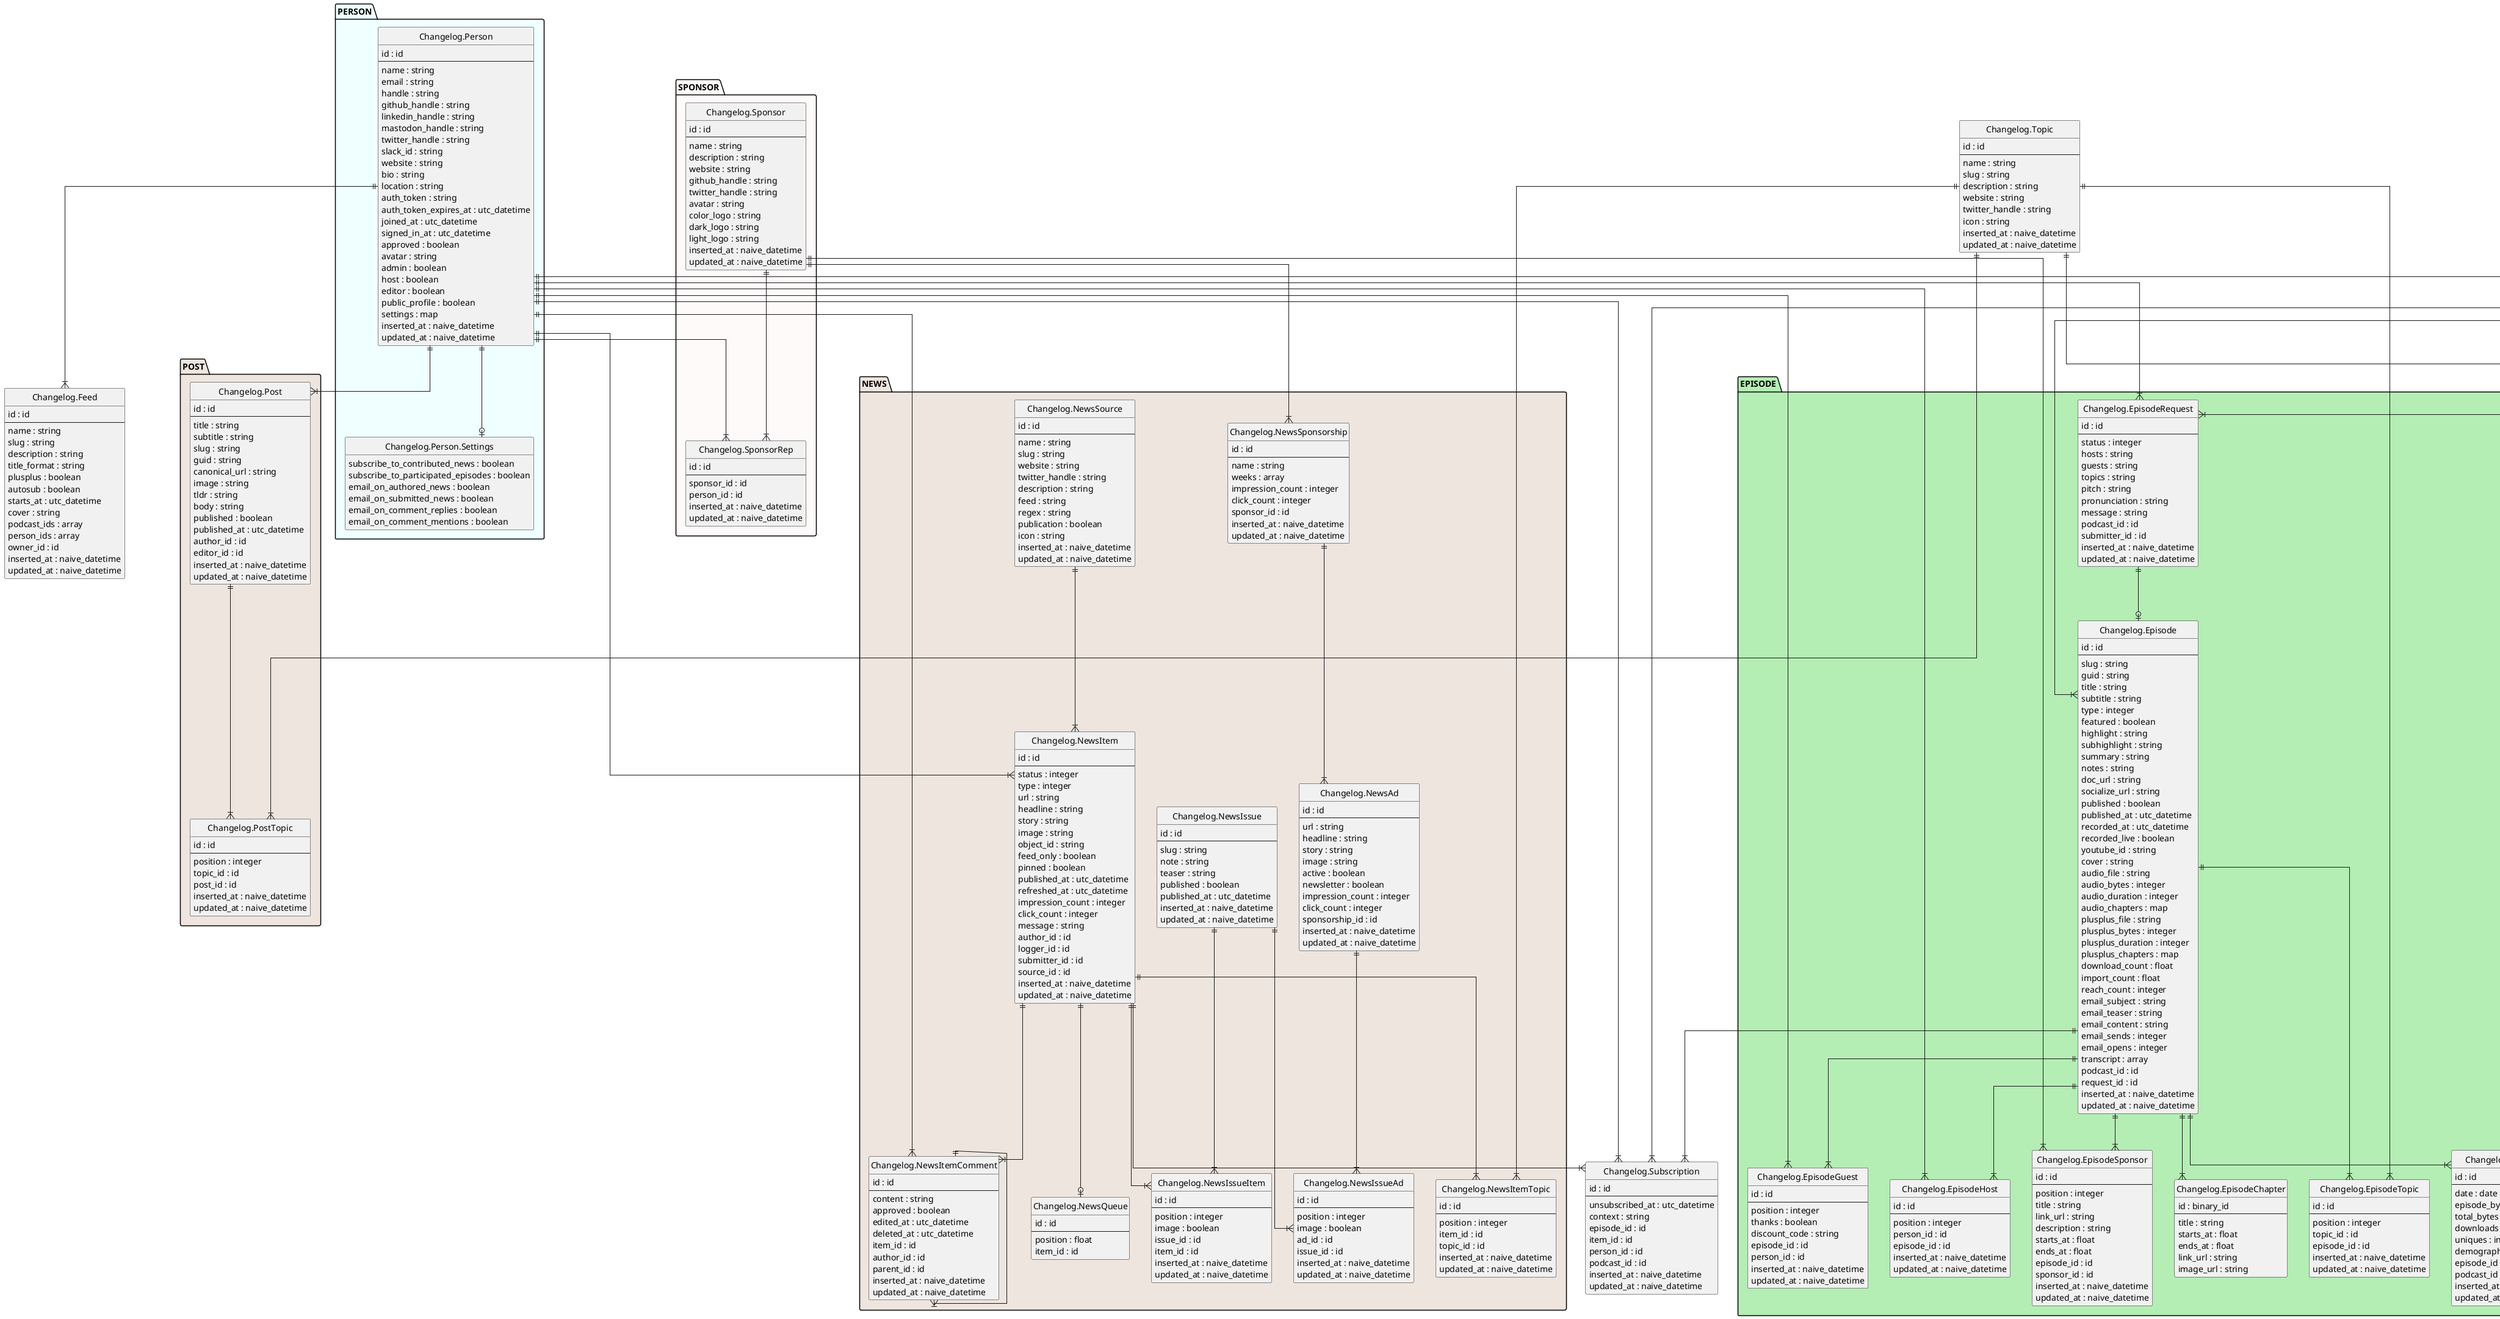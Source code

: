@startuml

set namespaceSeparator none
hide circle
hide methods

skinparam linetype ortho
skinparam defaultFontName Roboto Mono
skinparam shadowing false

namespace EPISODE #b4eeb4 {
  entity Changelog.Episode {
    id : id
    --
    slug : string
    guid : string
    title : string
    subtitle : string
    type : integer
    featured : boolean
    highlight : string
    subhighlight : string
    summary : string
    notes : string
    doc_url : string
    socialize_url : string
    published : boolean
    published_at : utc_datetime
    recorded_at : utc_datetime
    recorded_live : boolean
    youtube_id : string
    cover : string
    audio_file : string
    audio_bytes : integer
    audio_duration : integer
    audio_chapters : map
    plusplus_file : string
    plusplus_bytes : integer
    plusplus_duration : integer
    plusplus_chapters : map
    download_count : float
    import_count : float
    reach_count : integer
    email_subject : string
    email_teaser : string
    email_content : string
    email_sends : integer
    email_opens : integer
    transcript : array
    podcast_id : id
    request_id : id
    inserted_at : naive_datetime
    updated_at : naive_datetime
  }

  entity Changelog.EpisodeChapter {
    id : binary_id
    --
    title : string
    starts_at : float
    ends_at : float
    link_url : string
    image_url : string
  }

  entity Changelog.EpisodeGuest {
    id : id
    --
    position : integer
    thanks : boolean
    discount_code : string
    episode_id : id
    person_id : id
    inserted_at : naive_datetime
    updated_at : naive_datetime
  }

  entity Changelog.EpisodeHost {
    id : id
    --
    position : integer
    person_id : id
    episode_id : id
    inserted_at : naive_datetime
    updated_at : naive_datetime
  }

  entity Changelog.EpisodeRequest {
    id : id
    --
    status : integer
    hosts : string
    guests : string
    topics : string
    pitch : string
    pronunciation : string
    message : string
    podcast_id : id
    submitter_id : id
    inserted_at : naive_datetime
    updated_at : naive_datetime
  }

  entity Changelog.EpisodeSponsor {
    id : id
    --
    position : integer
    title : string
    link_url : string
    description : string
    starts_at : float
    ends_at : float
    episode_id : id
    sponsor_id : id
    inserted_at : naive_datetime
    updated_at : naive_datetime
  }

  entity Changelog.EpisodeStat {
    id : id
    --
    date : date
    episode_bytes : integer
    total_bytes : integer
    downloads : float
    uniques : integer
    demographics : map
    episode_id : id
    podcast_id : id
    inserted_at : naive_datetime
    updated_at : naive_datetime
  }

  entity Changelog.EpisodeTopic {
    id : id
    --
    position : integer
    topic_id : id
    episode_id : id
    inserted_at : naive_datetime
    updated_at : naive_datetime
  }

}
namespace NEWS #eee5de {
  entity Changelog.NewsAd {
    id : id
    --
    url : string
    headline : string
    story : string
    image : string
    active : boolean
    newsletter : boolean
    impression_count : integer
    click_count : integer
    sponsorship_id : id
    inserted_at : naive_datetime
    updated_at : naive_datetime
  }

  entity Changelog.NewsIssue {
    id : id
    --
    slug : string
    note : string
    teaser : string
    published : boolean
    published_at : utc_datetime
    inserted_at : naive_datetime
    updated_at : naive_datetime
  }

  entity Changelog.NewsIssueAd {
    id : id
    --
    position : integer
    image : boolean
    ad_id : id
    issue_id : id
    inserted_at : naive_datetime
    updated_at : naive_datetime
  }

  entity Changelog.NewsIssueItem {
    id : id
    --
    position : integer
    image : boolean
    issue_id : id
    item_id : id
    inserted_at : naive_datetime
    updated_at : naive_datetime
  }

  entity Changelog.NewsItem {
    id : id
    --
    status : integer
    type : integer
    url : string
    headline : string
    story : string
    image : string
    object_id : string
    feed_only : boolean
    pinned : boolean
    published_at : utc_datetime
    refreshed_at : utc_datetime
    impression_count : integer
    click_count : integer
    message : string
    author_id : id
    logger_id : id
    submitter_id : id
    source_id : id
    inserted_at : naive_datetime
    updated_at : naive_datetime
  }

  entity Changelog.NewsItemComment {
    id : id
    --
    content : string
    approved : boolean
    edited_at : utc_datetime
    deleted_at : utc_datetime
    item_id : id
    author_id : id
    parent_id : id
    inserted_at : naive_datetime
    updated_at : naive_datetime
  }

  entity Changelog.NewsItemTopic {
    id : id
    --
    position : integer
    item_id : id
    topic_id : id
    inserted_at : naive_datetime
    updated_at : naive_datetime
  }

  entity Changelog.NewsQueue {
    id : id
    --
    position : float
    item_id : id
  }

  entity Changelog.NewsSource {
    id : id
    --
    name : string
    slug : string
    website : string
    twitter_handle : string
    description : string
    feed : string
    regex : string
    publication : boolean
    icon : string
    inserted_at : naive_datetime
    updated_at : naive_datetime
  }

  entity Changelog.NewsSponsorship {
    id : id
    --
    name : string
    weeks : array
    impression_count : integer
    click_count : integer
    sponsor_id : id
    inserted_at : naive_datetime
    updated_at : naive_datetime
  }

}
namespace PERSON #f0ffff {
  entity Changelog.Person {
    id : id
    --
    name : string
    email : string
    handle : string
    github_handle : string
    linkedin_handle : string
    mastodon_handle : string
    twitter_handle : string
    slack_id : string
    website : string
    bio : string
    location : string
    auth_token : string
    auth_token_expires_at : utc_datetime
    joined_at : utc_datetime
    signed_in_at : utc_datetime
    approved : boolean
    avatar : string
    admin : boolean
    host : boolean
    editor : boolean
    public_profile : boolean
    settings : map
    inserted_at : naive_datetime
    updated_at : naive_datetime
  }

  entity Changelog.Person.Settings {
    subscribe_to_contributed_news : boolean
    subscribe_to_participated_episodes : boolean
    email_on_authored_news : boolean
    email_on_submitted_news : boolean
    email_on_comment_replies : boolean
    email_on_comment_mentions : boolean
  }

}
namespace PODCAST #ffefd5 {
  entity Changelog.Podcast {
    id : id
    --
    name : string
    slug : string
    status : integer
    welcome : string
    description : string
    extended_description : string
    vanity_domain : string
    keywords : string
    mastodon_handle : string
    twitter_handle : string
    apple_url : string
    spotify_url : string
    riverside_url : string
    chartable_id : string
    schedule_note : string
    download_count : float
    reach_count : integer
    recorded_live : boolean
    partner : boolean
    position : integer
    subscribers : map
    cover : string
    inserted_at : naive_datetime
    updated_at : naive_datetime
  }

  entity Changelog.PodcastHost {
    id : id
    --
    position : integer
    retired : boolean
    person_id : id
    podcast_id : id
    inserted_at : naive_datetime
    updated_at : naive_datetime
  }

  entity Changelog.PodcastTopic {
    id : id
    --
    position : integer
    podcast_id : id
    topic_id : id
    inserted_at : naive_datetime
    updated_at : naive_datetime
  }

}
namespace POST #eee5de {
  entity Changelog.Post {
    id : id
    --
    title : string
    subtitle : string
    slug : string
    guid : string
    canonical_url : string
    image : string
    tldr : string
    body : string
    published : boolean
    published_at : utc_datetime
    author_id : id
    editor_id : id
    inserted_at : naive_datetime
    updated_at : naive_datetime
  }

  entity Changelog.PostTopic {
    id : id
    --
    position : integer
    topic_id : id
    post_id : id
    inserted_at : naive_datetime
    updated_at : naive_datetime
  }

}
namespace SPONSOR #fffafa {
  entity Changelog.Sponsor {
    id : id
    --
    name : string
    description : string
    website : string
    github_handle : string
    twitter_handle : string
    avatar : string
    color_logo : string
    dark_logo : string
    light_logo : string
    inserted_at : naive_datetime
    updated_at : naive_datetime
  }

  entity Changelog.SponsorRep {
    id : id
    --
    sponsor_id : id
    person_id : id
    inserted_at : naive_datetime
    updated_at : naive_datetime
  }

}

entity Changelog.Feed {
  id : id
  --
  name : string
  slug : string
  description : string
  title_format : string
  plusplus : boolean
  autosub : boolean
  starts_at : utc_datetime
  cover : string
  podcast_ids : array
  person_ids : array
  owner_id : id
  inserted_at : naive_datetime
  updated_at : naive_datetime
}

entity Changelog.Subscription {
  id : id
  --
  unsubscribed_at : utc_datetime
  context : string
  episode_id : id
  item_id : id
  person_id : id
  podcast_id : id
  inserted_at : naive_datetime
  updated_at : naive_datetime
}

entity Changelog.Topic {
  id : id
  --
  name : string
  slug : string
  description : string
  website : string
  twitter_handle : string
  icon : string
  inserted_at : naive_datetime
  updated_at : naive_datetime
}

entity Ecto.Migration.SchemaMigration {
  version : integer
  --
  inserted_at : naive_datetime
}

entity Oban.Job {
  id : id
  --
  state : string
  queue : string
  worker : string
  args : map
  meta : map
  tags : array
  errors : array
  attempt : integer
  attempted_by : array
  max_attempts : integer
  priority : integer
  attempted_at : utc_datetime_usec
  cancelled_at : utc_datetime_usec
  completed_at : utc_datetime_usec
  discarded_at : utc_datetime_usec
  inserted_at : utc_datetime_usec
  scheduled_at : utc_datetime_usec
}

Changelog.EpisodeRequest ||--o| Changelog.Episode
Changelog.Episode ||--|{ Changelog.EpisodeChapter
Changelog.Episode ||--|{ Changelog.EpisodeGuest
Changelog.Episode ||--|{ Changelog.EpisodeHost
Changelog.Episode ||--|{ Changelog.EpisodeSponsor
Changelog.Episode ||--|{ Changelog.EpisodeStat
Changelog.Episode ||--|{ Changelog.EpisodeTopic
Changelog.Episode ||--|{ Changelog.Subscription
Changelog.NewsAd ||--|{ Changelog.NewsIssueAd
Changelog.NewsIssue ||--|{ Changelog.NewsIssueAd
Changelog.NewsIssue ||--|{ Changelog.NewsIssueItem
Changelog.NewsItemComment ||--|{ Changelog.NewsItemComment
Changelog.NewsItem ||--|{ Changelog.NewsIssueItem
Changelog.NewsItem ||--|{ Changelog.NewsItemComment
Changelog.NewsItem ||--|{ Changelog.NewsItemTopic
Changelog.NewsItem ||--o| Changelog.NewsQueue
Changelog.NewsItem ||--|{ Changelog.Subscription
Changelog.NewsSource ||--|{ Changelog.NewsItem
Changelog.NewsSponsorship ||--|{ Changelog.NewsAd
Changelog.Person ||--|{ Changelog.EpisodeGuest
Changelog.Person ||--|{ Changelog.EpisodeHost
Changelog.Person ||--|{ Changelog.EpisodeRequest
Changelog.Person ||--|{ Changelog.Feed
Changelog.Person ||--|{ Changelog.NewsItemComment
Changelog.Person ||--|{ Changelog.NewsItem
Changelog.Person ||--|{ Changelog.PodcastHost
Changelog.Person ||--|{ Changelog.Post
Changelog.Person ||--|{ Changelog.SponsorRep
Changelog.Person ||--|{ Changelog.Subscription
Changelog.Person ||--o| Changelog.Person.Settings
Changelog.Podcast ||--|{ Changelog.EpisodeRequest
Changelog.Podcast ||--|{ Changelog.EpisodeStat
Changelog.Podcast ||--|{ Changelog.Episode
Changelog.Podcast ||--|{ Changelog.PodcastHost
Changelog.Podcast ||--|{ Changelog.PodcastTopic
Changelog.Podcast ||--|{ Changelog.Subscription
Changelog.Post ||--|{ Changelog.PostTopic
Changelog.Sponsor ||--|{ Changelog.EpisodeSponsor
Changelog.Sponsor ||--|{ Changelog.NewsSponsorship
Changelog.Sponsor ||--|{ Changelog.SponsorRep
Changelog.Topic ||--|{ Changelog.EpisodeTopic
Changelog.Topic ||--|{ Changelog.NewsItemTopic
Changelog.Topic ||--|{ Changelog.PodcastTopic
Changelog.Topic ||--|{ Changelog.PostTopic
@enduml
